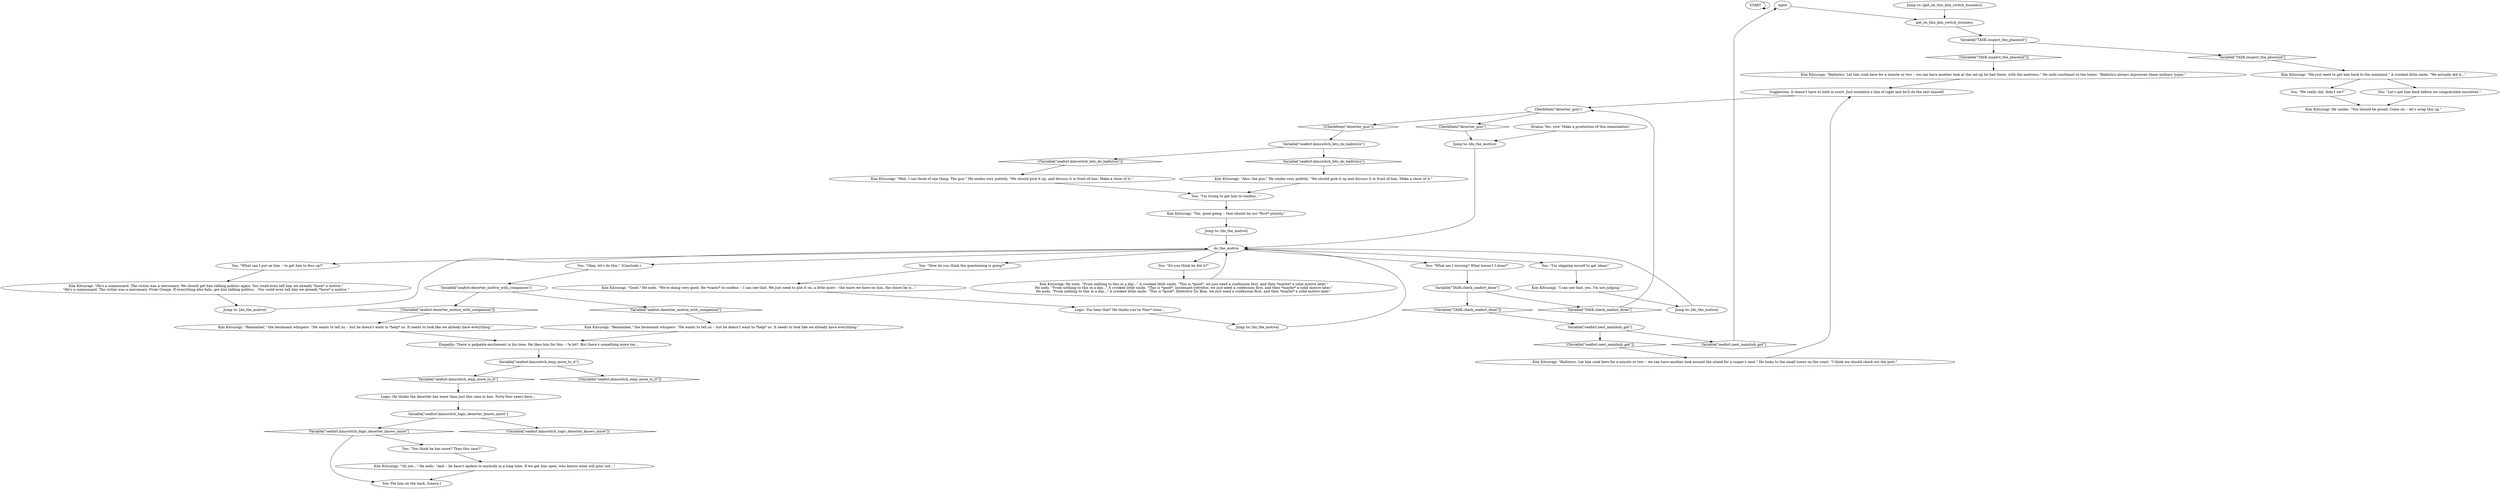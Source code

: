 # KIM SWITCH / DESERTER TACTICS
# Kim talks to you on the side and says you got him, push motive angle.
# ==================================================
digraph G {
	  0 [label="START"];
	  1 [label="input"];
	  2 [label="Kim Kitsuragi: \"Ballistics. Let him cook here for a minute or two -- we can have another look at the set-up he had there, with the mattress.\" He nods southeast to the tower. \"Ballistics always impresses these military types.\""];
	  3 [label="You: \"Do you think he did it?\""];
	  4 [label="You: \"I'm trying to get him to confess...\""];
	  5 [label="Drama: Yes, sire! Make a production of this examination!"];
	  6 [label="Kim Kitsuragi: \"Good.\" He nods. \"We're doing very good. He *wants* to confess -- I can see that. We just need to pile it on, a little more -- the more we have on him, the closer he is...\""];
	  7 [label="Kim Kitsuragi: \"Remember,\" the lieutenant whispers. \"He wants to tell us -- but he doesn't want to *help* us. It needs to look like we already have everything.\""];
	  8 [label="Variable[\"TASK.check_seafort_done\"]"];
	  9 [label="Variable[\"TASK.check_seafort_done\"]", shape=diamond];
	  10 [label="!(Variable[\"TASK.check_seafort_done\"])", shape=diamond];
	  11 [label="Variable[\"TASK.inspect_the_phasmid\"]"];
	  12 [label="Variable[\"TASK.inspect_the_phasmid\"]", shape=diamond];
	  13 [label="!(Variable[\"TASK.inspect_the_phasmid\"])", shape=diamond];
	  14 [label="Kim Kitsuragi: He smiles. \"You should be proud. Come on -- let's wrap this up.\""];
	  15 [label="Kim Kitsuragi: \"Ballistics. Let him cook here for a minute or two -- we can have another look around the island for a sniper's nest.\" He looks to the small tower on the coast. \"I think we should check out the post.\""];
	  16 [label="CheckItem(\"deserter_gun\")"];
	  17 [label="CheckItem(\"deserter_gun\")", shape=diamond];
	  18 [label="!(CheckItem(\"deserter_gun\"))", shape=diamond];
	  19 [label="Variable[\"seafort.kimswitch_emp_more_to_it\"]"];
	  20 [label="Variable[\"seafort.kimswitch_emp_more_to_it\"]", shape=diamond];
	  21 [label="!(Variable[\"seafort.kimswitch_emp_more_to_it\"])", shape=diamond];
	  22 [label="Logic: You hear that? He thinks you're *this* close..."];
	  23 [label="Jump to: [get_on_this_kim_switch_business]"];
	  24 [label="Kim Kitsuragi: \"Yes, good going -- that should be our *first* priority.\""];
	  25 [label="Kim Kitsuragi: \"I can see that, yes. I'm not judging.\""];
	  26 [label="Jump to: [do_the_motive]"];
	  27 [label="You: \"We really did, didn't we?\""];
	  28 [label="Suggestion: It doesn't have to hold in court. Just establish a line of sight and he'll do the rest himself."];
	  29 [label="Jump to: [do_the_motive]"];
	  30 [label="You: \"Okay, let's do this.\" (Conclude.)"];
	  31 [label="Kim Kitsuragi: \"Well, I can think of one thing. The gun.\" He smiles very politely. \"We should pick it up, and discuss it in front of him. Make a show of it.\""];
	  32 [label="get_on_this_kim_switch_business"];
	  33 [label="Kim Kitsuragi: \"Remember,\" the lieutenant whispers. \"He wants to tell us -- but he doesn't want to *help* us. It needs to look like we already have everything.\""];
	  34 [label="Variable[\"seafort.kimswitch_lets_do_ballistics\"]"];
	  35 [label="Variable[\"seafort.kimswitch_lets_do_ballistics\"]", shape=diamond];
	  36 [label="!(Variable[\"seafort.kimswitch_lets_do_ballistics\"])", shape=diamond];
	  37 [label="You: \"You think he has more? Than this case?\""];
	  38 [label="You: \"How do you think the questioning is going?\""];
	  39 [label="You: \"What can I put on him -- to get him to fess up?\""];
	  40 [label="Variable[\"seafort.nest_mainhub_got\"]"];
	  41 [label="Variable[\"seafort.nest_mainhub_got\"]", shape=diamond];
	  42 [label="!(Variable[\"seafort.nest_mainhub_got\"])", shape=diamond];
	  43 [label="You: Pat him on the back. [Leave.]"];
	  44 [label="You: \"What am I missing? What haven't I done?\""];
	  45 [label="Variable[\"seafort.deserter_motive_with_companion\"]"];
	  46 [label="Variable[\"seafort.deserter_motive_with_companion\"]", shape=diamond];
	  47 [label="!(Variable[\"seafort.deserter_motive_with_companion\"])", shape=diamond];
	  48 [label="Kim Kitsuragi: \"We just need to get him back to the mainland.\" A crooked little smile. \"We actually did it...\""];
	  49 [label="do_the_motive"];
	  50 [label="Jump to: [do_the_motive]"];
	  51 [label="Kim Kitsuragi: \"Also, the gun.\" He smiles very politely. \"We should pick it up and discuss it in front of him. Make a show of it.\""];
	  52 [label="Variable[\"seafort.kimswitch_logic_deserter_knows_more\"]"];
	  53 [label="Variable[\"seafort.kimswitch_logic_deserter_knows_more\"]", shape=diamond];
	  54 [label="!(Variable[\"seafort.kimswitch_logic_deserter_knows_more\"])", shape=diamond];
	  55 [label="You: \"Let's get him back before we congratulate ourselves.\""];
	  56 [label="Kim Kitsuragi: \"He's a communard. The victim was a mercenary. We should get him talking politics again. You could even tell him we already *have* a motive.\"\n\"He's a communard. The victim was a mercenary. From Oranje. If everything else fails, get him talking politics... You could even tell him we already *have* a motive.\""];
	  57 [label="Empathy: There is palpable excitement in his tone. He likes him for this -- *a lot*. But there's something more too..."];
	  58 [label="Kim Kitsuragi: \"Oh yes...\" He nods. \"And -- he hasn't spoken to anybody in a long time. If we get him open, who knows what will pour out...\""];
	  59 [label="You: \"I'm slapping myself to get ideas!\""];
	  60 [label="Logic: He thinks the deserter has more than just this case in him. Forty-four years here..."];
	  61 [label="Kim Kitsuragi: He nods. \"From nothing to this in a day...\" A crooked little smile. \"This is *good*, we just need a confession first, and then *maybe* a solid motive later.\"\nHe nods. \"From nothing to this in a day...\" A crooked little smile. \"This is *good*, lieutenant-yefreitor, we just need a confession first, and then *maybe* a solid motive later.\"\nHe nods. \"From nothing to this in a day...\" A crooked little smile. \"This is *good*, Detective Du Bois, we just need a confession first, and then *maybe* a solid motive later.\""];
	  62 [label="Jump to: [do_the_motive]"];
	  63 [label="Jump to: [do_the_motive]"];
	  0 -> 0
	  1 -> 32
	  2 -> 28
	  3 -> 61
	  4 -> 24
	  5 -> 29
	  6 -> 22
	  7 -> 57
	  8 -> 9
	  8 -> 10
	  9 -> 16
	  10 -> 40
	  11 -> 12
	  11 -> 13
	  12 -> 48
	  13 -> 2
	  15 -> 28
	  16 -> 17
	  16 -> 18
	  17 -> 29
	  18 -> 34
	  19 -> 20
	  19 -> 21
	  20 -> 60
	  22 -> 50
	  23 -> 32
	  24 -> 62
	  25 -> 63
	  26 -> 49
	  27 -> 14
	  28 -> 16
	  29 -> 49
	  30 -> 45
	  31 -> 4
	  32 -> 11
	  33 -> 57
	  34 -> 35
	  34 -> 36
	  35 -> 51
	  36 -> 31
	  37 -> 58
	  38 -> 6
	  39 -> 56
	  40 -> 41
	  40 -> 42
	  41 -> 1
	  42 -> 15
	  44 -> 8
	  45 -> 46
	  45 -> 47
	  46 -> 33
	  47 -> 7
	  48 -> 27
	  48 -> 55
	  49 -> 3
	  49 -> 38
	  49 -> 39
	  49 -> 44
	  49 -> 59
	  49 -> 30
	  50 -> 49
	  51 -> 4
	  52 -> 53
	  52 -> 54
	  53 -> 43
	  53 -> 37
	  55 -> 14
	  56 -> 26
	  57 -> 19
	  58 -> 43
	  59 -> 25
	  60 -> 52
	  61 -> 49
	  62 -> 49
	  63 -> 49
}

